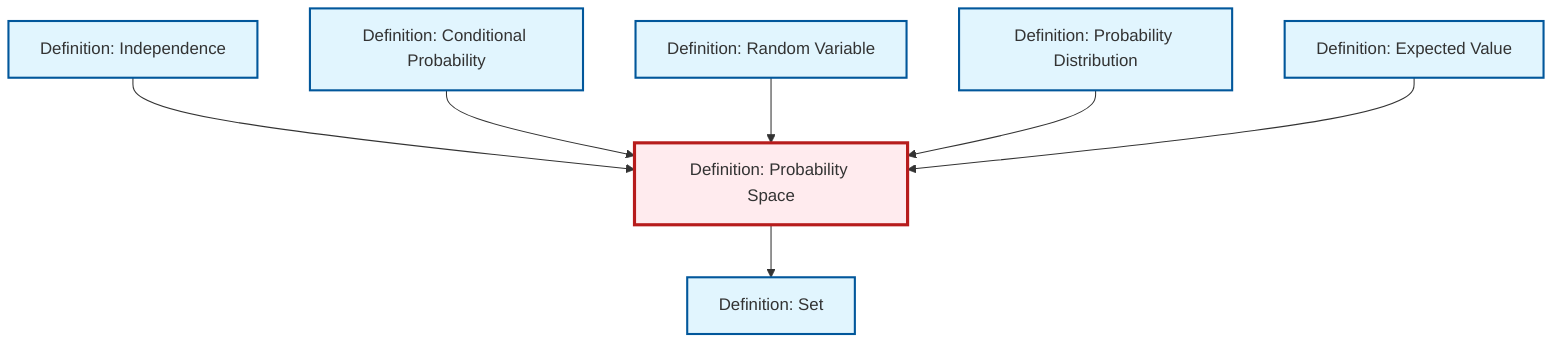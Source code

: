 graph TD
    classDef definition fill:#e1f5fe,stroke:#01579b,stroke-width:2px
    classDef theorem fill:#f3e5f5,stroke:#4a148c,stroke-width:2px
    classDef axiom fill:#fff3e0,stroke:#e65100,stroke-width:2px
    classDef example fill:#e8f5e9,stroke:#1b5e20,stroke-width:2px
    classDef current fill:#ffebee,stroke:#b71c1c,stroke-width:3px
    def-independence["Definition: Independence"]:::definition
    def-random-variable["Definition: Random Variable"]:::definition
    def-set["Definition: Set"]:::definition
    def-probability-distribution["Definition: Probability Distribution"]:::definition
    def-expectation["Definition: Expected Value"]:::definition
    def-conditional-probability["Definition: Conditional Probability"]:::definition
    def-probability-space["Definition: Probability Space"]:::definition
    def-independence --> def-probability-space
    def-probability-space --> def-set
    def-conditional-probability --> def-probability-space
    def-random-variable --> def-probability-space
    def-probability-distribution --> def-probability-space
    def-expectation --> def-probability-space
    class def-probability-space current